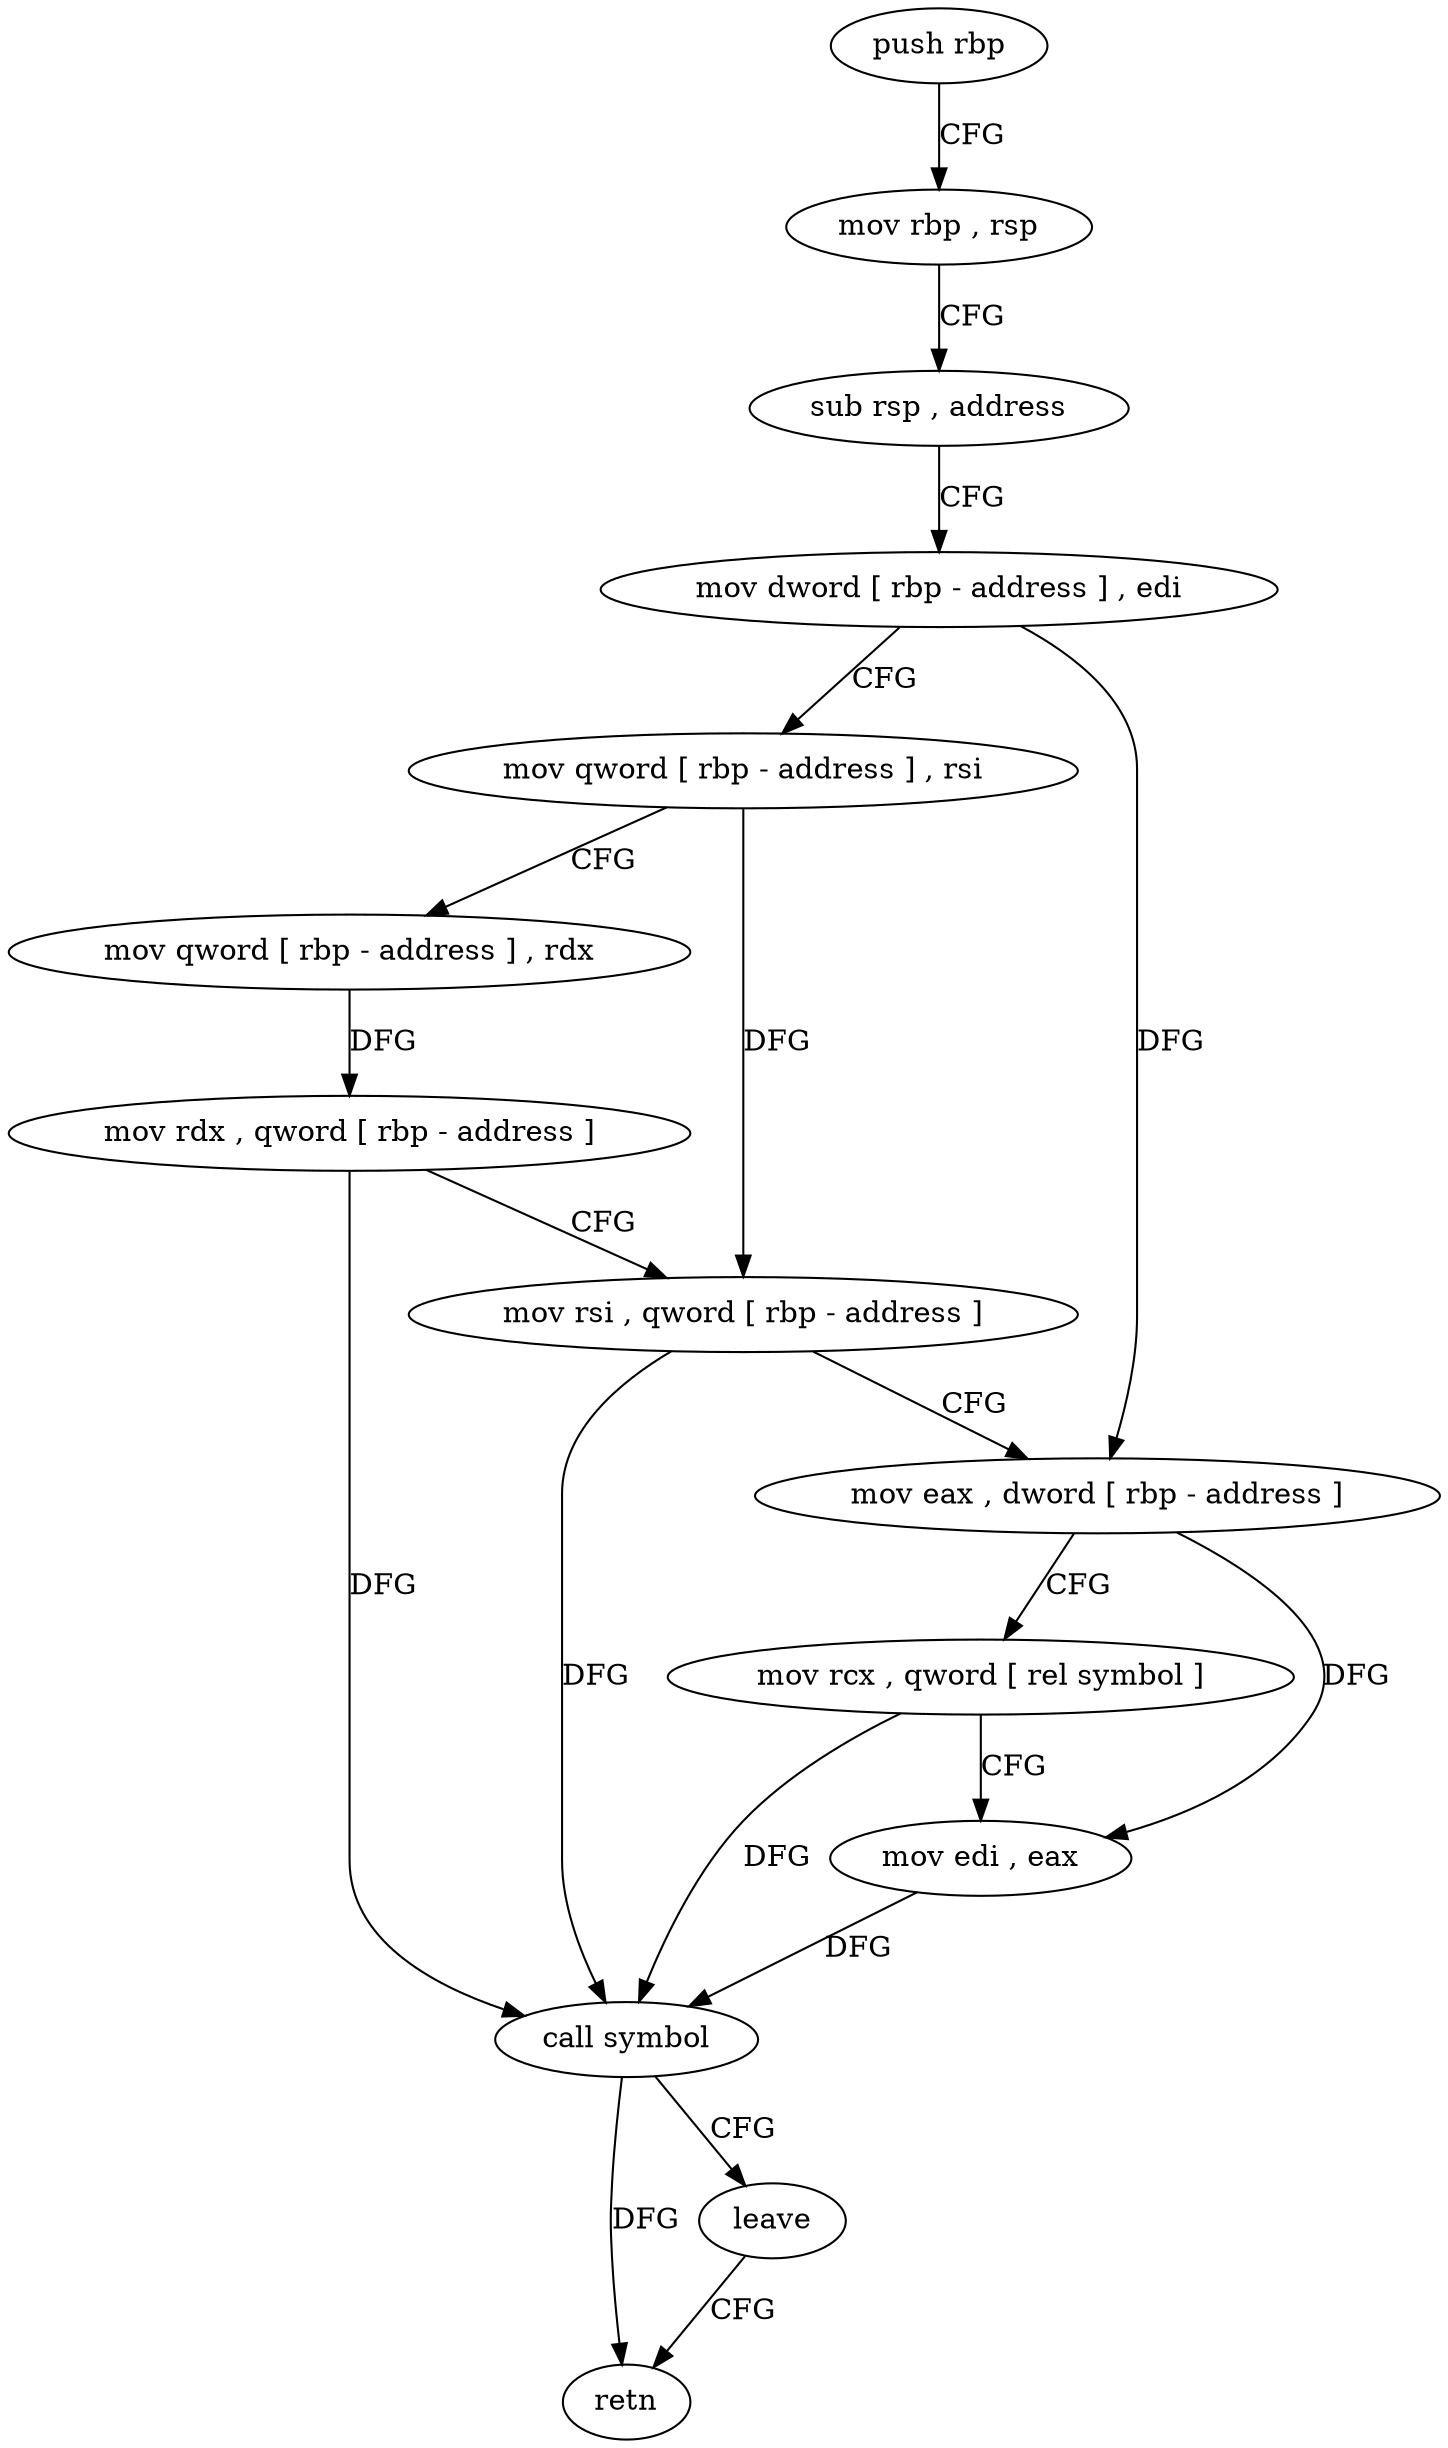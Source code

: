 digraph "func" {
"286799" [label = "push rbp" ]
"286800" [label = "mov rbp , rsp" ]
"286803" [label = "sub rsp , address" ]
"286807" [label = "mov dword [ rbp - address ] , edi" ]
"286810" [label = "mov qword [ rbp - address ] , rsi" ]
"286814" [label = "mov qword [ rbp - address ] , rdx" ]
"286818" [label = "mov rdx , qword [ rbp - address ]" ]
"286822" [label = "mov rsi , qword [ rbp - address ]" ]
"286826" [label = "mov eax , dword [ rbp - address ]" ]
"286829" [label = "mov rcx , qword [ rel symbol ]" ]
"286836" [label = "mov edi , eax" ]
"286838" [label = "call symbol" ]
"286843" [label = "leave" ]
"286844" [label = "retn" ]
"286799" -> "286800" [ label = "CFG" ]
"286800" -> "286803" [ label = "CFG" ]
"286803" -> "286807" [ label = "CFG" ]
"286807" -> "286810" [ label = "CFG" ]
"286807" -> "286826" [ label = "DFG" ]
"286810" -> "286814" [ label = "CFG" ]
"286810" -> "286822" [ label = "DFG" ]
"286814" -> "286818" [ label = "DFG" ]
"286818" -> "286822" [ label = "CFG" ]
"286818" -> "286838" [ label = "DFG" ]
"286822" -> "286826" [ label = "CFG" ]
"286822" -> "286838" [ label = "DFG" ]
"286826" -> "286829" [ label = "CFG" ]
"286826" -> "286836" [ label = "DFG" ]
"286829" -> "286836" [ label = "CFG" ]
"286829" -> "286838" [ label = "DFG" ]
"286836" -> "286838" [ label = "DFG" ]
"286838" -> "286843" [ label = "CFG" ]
"286838" -> "286844" [ label = "DFG" ]
"286843" -> "286844" [ label = "CFG" ]
}
